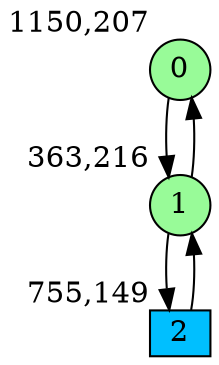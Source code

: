 digraph G {
graph [bgcolor=white]
node [shape=circle, style = filled, fillcolor=white,fixedsize=true, width=0.4, height=0.3 ]
0[xlabel="1150,207", pos = "12.2969,0.140625!", fillcolor=palegreen ];
1[xlabel="363,216", pos = "0,0!", fillcolor=palegreen ];
2[xlabel="755,149", pos = "6.125,1.04688!", fillcolor=deepskyblue, shape=box ];
0->1 ;
1->0 ;
1->2 ;
2->1 ;
}
